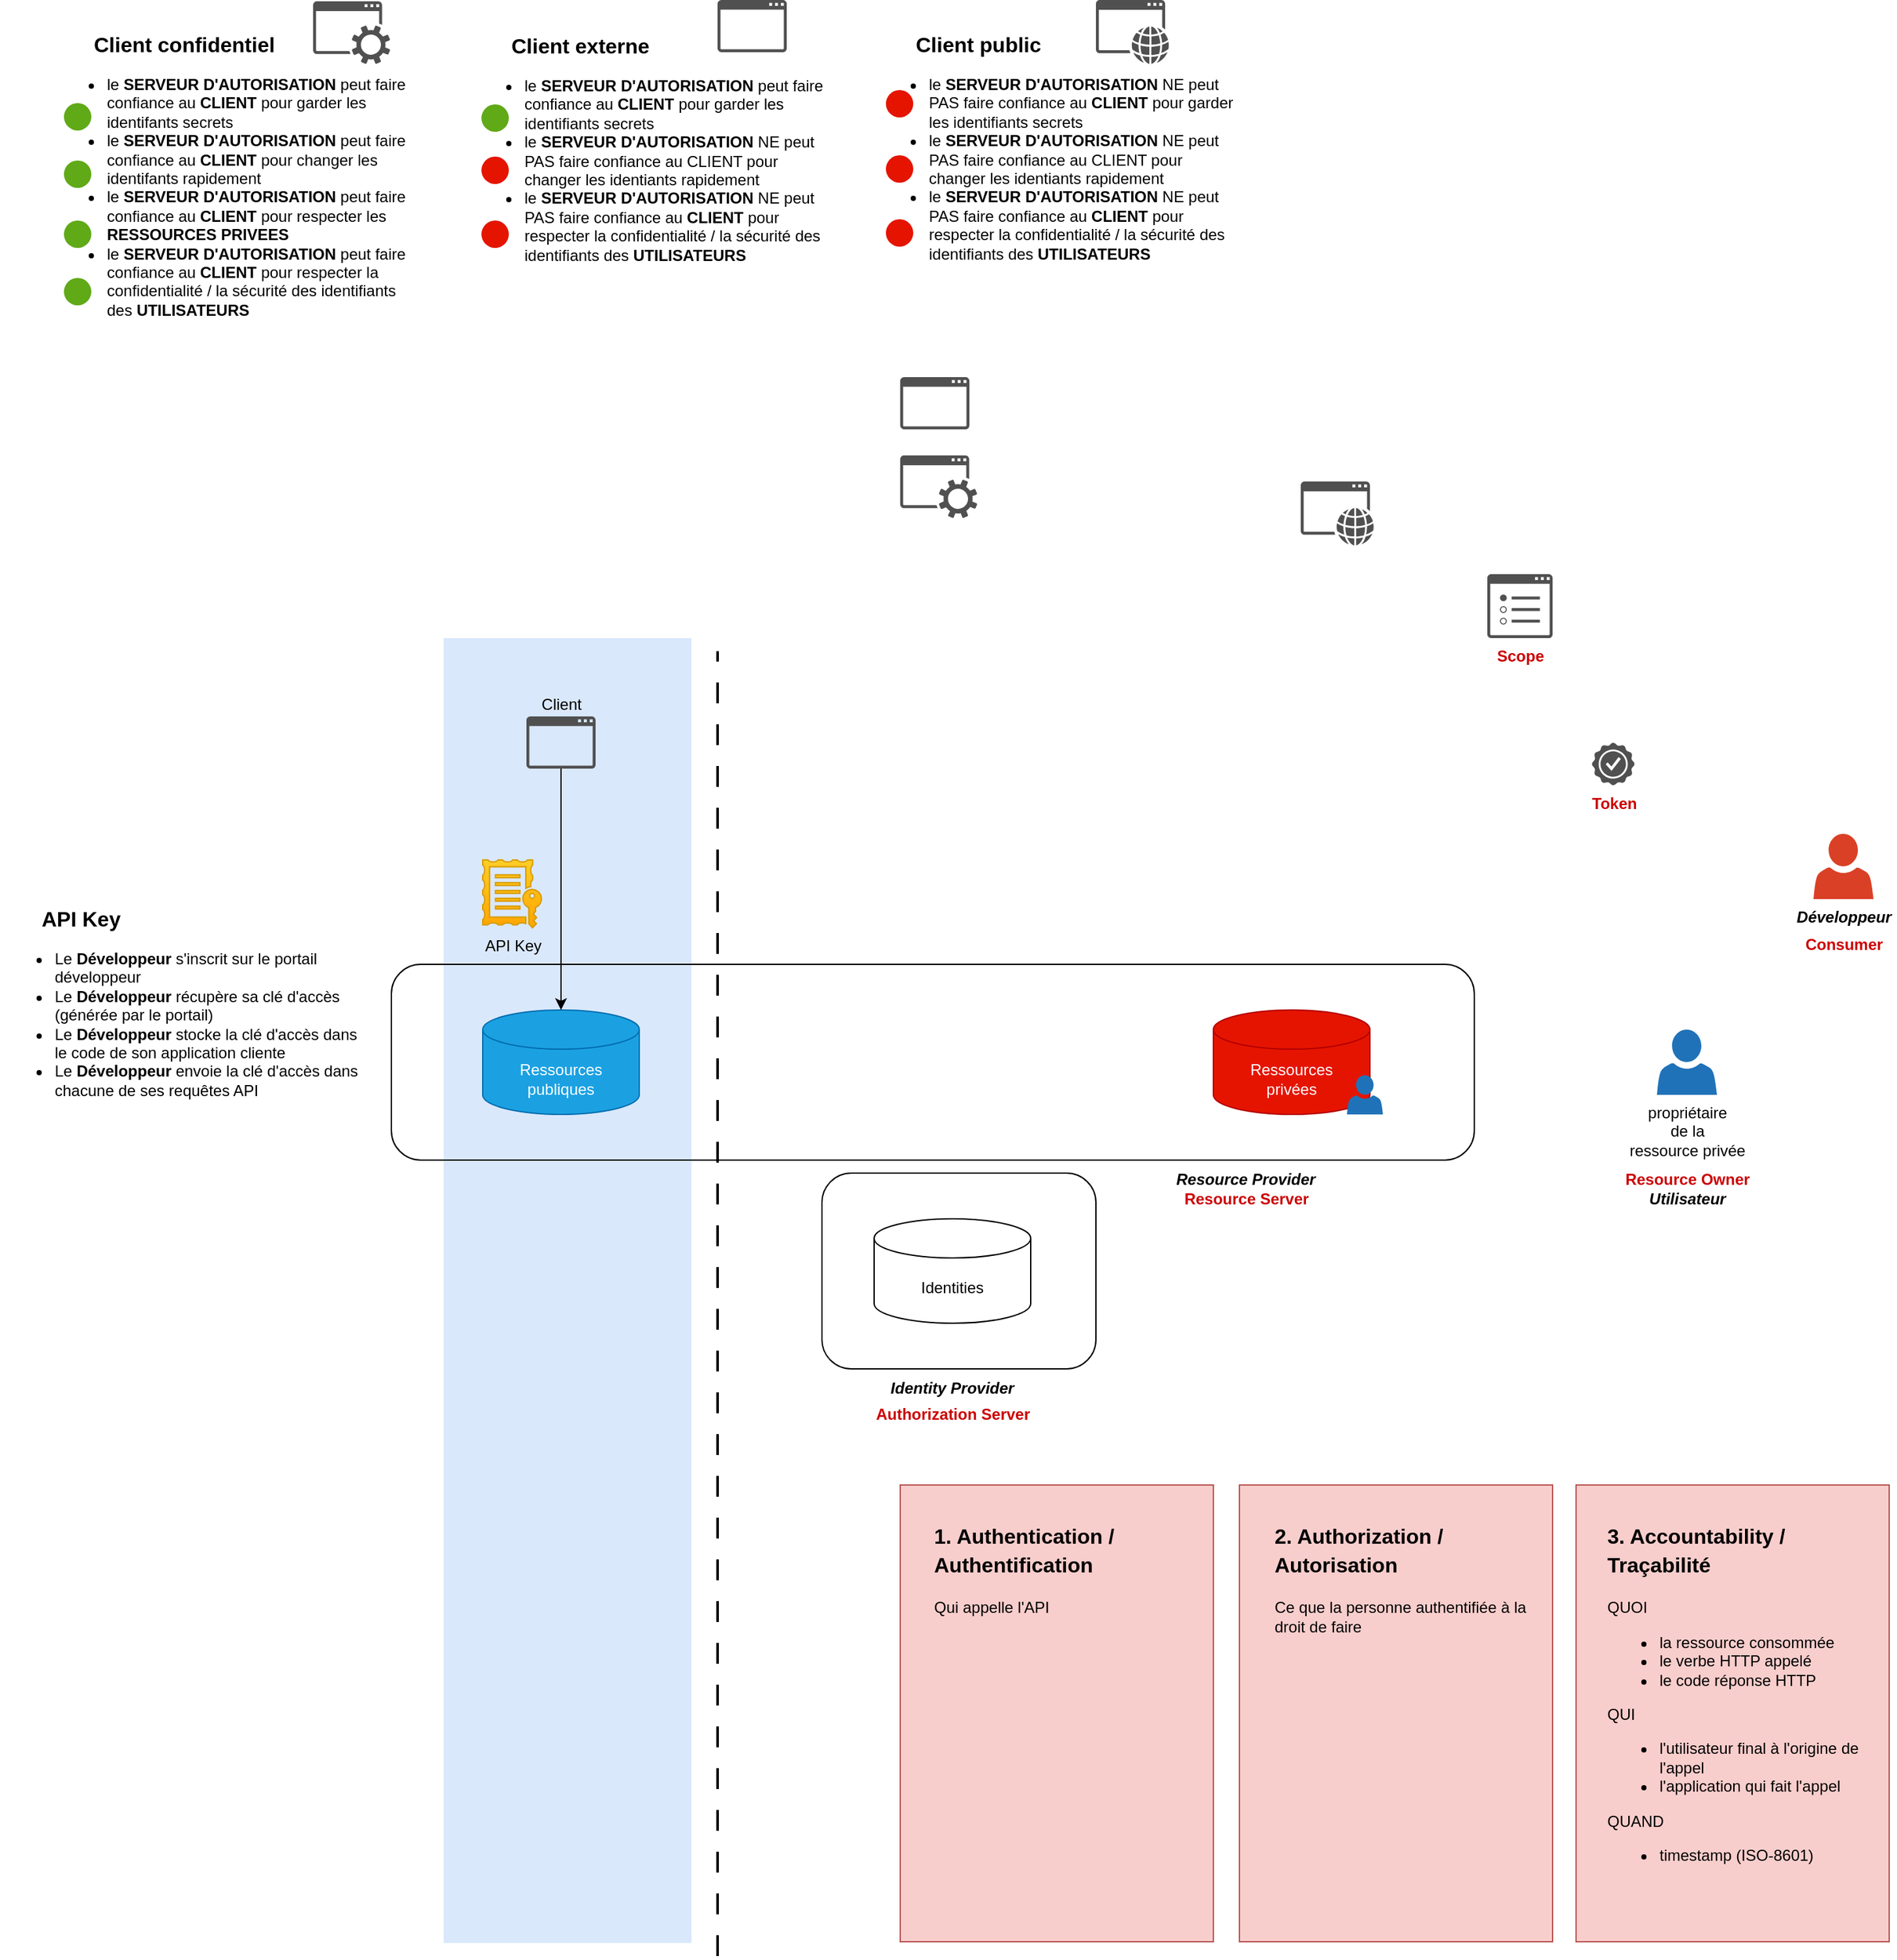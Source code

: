 <mxfile version="24.7.7">
  <diagram name="Page-1" id="TJ5gsJ8iWOW6bga7UIhC">
    <mxGraphModel dx="2203" dy="1935" grid="1" gridSize="10" guides="1" tooltips="1" connect="1" arrows="1" fold="1" page="1" pageScale="1" pageWidth="827" pageHeight="1169" math="0" shadow="0">
      <root>
        <mxCell id="0" />
        <mxCell id="1" parent="0" />
        <mxCell id="_Fe2m7hEjs8gQzXyp6RX-28" value="" style="rounded=0;whiteSpace=wrap;html=1;fillColor=#dae8fc;strokeColor=none;" vertex="1" parent="1">
          <mxGeometry x="-120" y="170" width="190" height="1000" as="geometry" />
        </mxCell>
        <mxCell id="_Fe2m7hEjs8gQzXyp6RX-23" value="" style="rounded=1;whiteSpace=wrap;html=1;" vertex="1" parent="1">
          <mxGeometry x="170" y="580" width="210" height="150" as="geometry" />
        </mxCell>
        <mxCell id="_Fe2m7hEjs8gQzXyp6RX-1" value="" style="rounded=1;whiteSpace=wrap;html=1;fillColor=none;" vertex="1" parent="1">
          <mxGeometry x="-160" y="420" width="830" height="150" as="geometry" />
        </mxCell>
        <mxCell id="_Fe2m7hEjs8gQzXyp6RX-2" value="&lt;div&gt;Ressources&lt;/div&gt;&lt;div&gt;publiques&lt;br&gt;&lt;/div&gt;" style="shape=cylinder3;whiteSpace=wrap;html=1;boundedLbl=1;backgroundOutline=1;size=15;fillColor=#1ba1e2;strokeColor=#006EAF;fontColor=#ffffff;" vertex="1" parent="1">
          <mxGeometry x="-90" y="455" width="120" height="80" as="geometry" />
        </mxCell>
        <mxCell id="_Fe2m7hEjs8gQzXyp6RX-3" value="&lt;div&gt;Ressources&lt;/div&gt;&lt;div&gt;privées&lt;br&gt;&lt;/div&gt;" style="shape=cylinder3;whiteSpace=wrap;html=1;boundedLbl=1;backgroundOutline=1;size=15;fillColor=#e51400;fontColor=#ffffff;strokeColor=#B20000;" vertex="1" parent="1">
          <mxGeometry x="470" y="455" width="120" height="80" as="geometry" />
        </mxCell>
        <mxCell id="_Fe2m7hEjs8gQzXyp6RX-5" value="&lt;div&gt;propriétaire&lt;/div&gt;&lt;div&gt;de la&lt;/div&gt;&lt;div&gt;ressource privée&lt;br&gt;&lt;/div&gt;" style="sketch=0;pointerEvents=1;shadow=0;dashed=0;html=1;strokeColor=none;fillColor=#2072B8;labelPosition=center;verticalLabelPosition=bottom;verticalAlign=top;outlineConnect=0;align=center;shape=mxgraph.office.users.user;" vertex="1" parent="1">
          <mxGeometry x="810" y="470" width="46" height="50" as="geometry" />
        </mxCell>
        <mxCell id="_Fe2m7hEjs8gQzXyp6RX-17" value="" style="group" vertex="1" connectable="0" parent="1">
          <mxGeometry x="230" y="819" width="758" height="350" as="geometry" />
        </mxCell>
        <mxCell id="_Fe2m7hEjs8gQzXyp6RX-13" value="" style="group" vertex="1" connectable="0" parent="_Fe2m7hEjs8gQzXyp6RX-17">
          <mxGeometry x="260" width="240" height="350" as="geometry" />
        </mxCell>
        <mxCell id="_Fe2m7hEjs8gQzXyp6RX-12" value="" style="rounded=0;whiteSpace=wrap;html=1;fillColor=#f8cecc;strokeColor=#b85450;" vertex="1" parent="_Fe2m7hEjs8gQzXyp6RX-13">
          <mxGeometry width="240" height="350" as="geometry" />
        </mxCell>
        <mxCell id="_Fe2m7hEjs8gQzXyp6RX-8" value="&lt;h1 style=&quot;margin-top: 0px; line-height: 80%;&quot;&gt;&lt;font style=&quot;font-size: 16px;&quot;&gt;2. Authorization / Autorisation&lt;/font&gt;&lt;br&gt;&lt;/h1&gt;&lt;p&gt;Ce que la personne authentifiée à la droit de faire&lt;br&gt;&lt;/p&gt;" style="text;html=1;whiteSpace=wrap;overflow=hidden;rounded=0;" vertex="1" parent="_Fe2m7hEjs8gQzXyp6RX-13">
          <mxGeometry x="25" y="20" width="200" height="120" as="geometry" />
        </mxCell>
        <mxCell id="_Fe2m7hEjs8gQzXyp6RX-14" value="" style="group" vertex="1" connectable="0" parent="_Fe2m7hEjs8gQzXyp6RX-17">
          <mxGeometry x="518" width="240" height="350" as="geometry" />
        </mxCell>
        <mxCell id="_Fe2m7hEjs8gQzXyp6RX-11" value="" style="rounded=0;whiteSpace=wrap;html=1;fillColor=#f8cecc;strokeColor=#b85450;" vertex="1" parent="_Fe2m7hEjs8gQzXyp6RX-14">
          <mxGeometry width="240" height="350" as="geometry" />
        </mxCell>
        <mxCell id="_Fe2m7hEjs8gQzXyp6RX-9" value="&lt;h1 style=&quot;margin-top: 0px; line-height: 80%;&quot;&gt;&lt;font style=&quot;font-size: 16px;&quot;&gt;3. Accountability / Traçabilité&lt;/font&gt;&lt;br&gt;&lt;/h1&gt;&lt;p&gt;QUOI&lt;/p&gt;&lt;ul&gt;&lt;li&gt;la ressource consommée&lt;/li&gt;&lt;li&gt;le verbe HTTP appelé&lt;/li&gt;&lt;li&gt;le code réponse HTTP&lt;/li&gt;&lt;/ul&gt;&lt;div&gt;QUI&lt;/div&gt;&lt;div&gt;&lt;ul&gt;&lt;li&gt;l&#39;utilisateur final à l&#39;origine de l&#39;appel&lt;/li&gt;&lt;li&gt;l&#39;application qui fait l&#39;appel&lt;/li&gt;&lt;/ul&gt;&lt;div&gt;QUAND&lt;/div&gt;&lt;div&gt;&lt;ul&gt;&lt;li&gt;timestamp (ISO-8601)&lt;br&gt;&lt;/li&gt;&lt;/ul&gt;&lt;/div&gt;&lt;/div&gt;" style="text;html=1;whiteSpace=wrap;overflow=hidden;rounded=0;" vertex="1" parent="_Fe2m7hEjs8gQzXyp6RX-14">
          <mxGeometry x="22" y="20" width="200" height="320" as="geometry" />
        </mxCell>
        <mxCell id="_Fe2m7hEjs8gQzXyp6RX-16" value="" style="group" vertex="1" connectable="0" parent="_Fe2m7hEjs8gQzXyp6RX-17">
          <mxGeometry width="240" height="350" as="geometry" />
        </mxCell>
        <mxCell id="_Fe2m7hEjs8gQzXyp6RX-15" value="" style="rounded=0;whiteSpace=wrap;html=1;fillColor=#f8cecc;strokeColor=#b85450;" vertex="1" parent="_Fe2m7hEjs8gQzXyp6RX-16">
          <mxGeometry width="240" height="350" as="geometry" />
        </mxCell>
        <mxCell id="_Fe2m7hEjs8gQzXyp6RX-7" value="&lt;h1 style=&quot;margin-top: 0px; line-height: 80%;&quot;&gt;&lt;font style=&quot;font-size: 16px;&quot;&gt;1. Authentication / Authentification&lt;/font&gt;&lt;br&gt;&lt;/h1&gt;&lt;p&gt;Qui appelle l&#39;API&lt;br&gt;&lt;/p&gt;" style="text;html=1;whiteSpace=wrap;overflow=hidden;rounded=0;" vertex="1" parent="_Fe2m7hEjs8gQzXyp6RX-16">
          <mxGeometry x="24" y="20" width="200" height="110" as="geometry" />
        </mxCell>
        <mxCell id="_Fe2m7hEjs8gQzXyp6RX-18" value="Resource Provider" style="text;html=1;align=center;verticalAlign=middle;whiteSpace=wrap;rounded=0;fontStyle=3" vertex="1" parent="1">
          <mxGeometry x="390" y="570" width="210" height="30" as="geometry" />
        </mxCell>
        <mxCell id="_Fe2m7hEjs8gQzXyp6RX-19" value="Développeur" style="sketch=0;pointerEvents=1;shadow=0;dashed=0;html=1;strokeColor=none;labelPosition=center;verticalLabelPosition=bottom;verticalAlign=top;outlineConnect=0;align=center;shape=mxgraph.office.users.user;fillColor=#DA4026;fontStyle=3" vertex="1" parent="1">
          <mxGeometry x="930" y="320" width="46" height="50" as="geometry" />
        </mxCell>
        <mxCell id="_Fe2m7hEjs8gQzXyp6RX-21" value="Identities" style="shape=cylinder3;whiteSpace=wrap;html=1;boundedLbl=1;backgroundOutline=1;size=15;" vertex="1" parent="1">
          <mxGeometry x="210" y="615" width="120" height="80" as="geometry" />
        </mxCell>
        <mxCell id="_Fe2m7hEjs8gQzXyp6RX-24" value="Identity Provider" style="text;html=1;align=center;verticalAlign=middle;whiteSpace=wrap;rounded=0;fontStyle=3" vertex="1" parent="1">
          <mxGeometry x="190" y="730" width="160" height="30" as="geometry" />
        </mxCell>
        <mxCell id="_Fe2m7hEjs8gQzXyp6RX-25" value="Client" style="sketch=0;pointerEvents=1;shadow=0;dashed=0;html=1;strokeColor=none;fillColor=#505050;labelPosition=center;verticalLabelPosition=top;verticalAlign=bottom;outlineConnect=0;align=center;shape=mxgraph.office.concepts.application_generic;fontStyle=0;fontColor=#000000;" vertex="1" parent="1">
          <mxGeometry x="-56.5" y="230" width="53" height="40" as="geometry" />
        </mxCell>
        <mxCell id="_Fe2m7hEjs8gQzXyp6RX-27" value="" style="endArrow=none;dashed=1;html=1;rounded=0;strokeWidth=2;dashPattern=8 8;" edge="1" parent="1">
          <mxGeometry width="50" height="50" relative="1" as="geometry">
            <mxPoint x="90" y="1180" as="sourcePoint" />
            <mxPoint x="90" y="180" as="targetPoint" />
          </mxGeometry>
        </mxCell>
        <mxCell id="_Fe2m7hEjs8gQzXyp6RX-29" value="" style="endArrow=classic;html=1;rounded=0;" edge="1" parent="1" source="_Fe2m7hEjs8gQzXyp6RX-25" target="_Fe2m7hEjs8gQzXyp6RX-2">
          <mxGeometry width="50" height="50" relative="1" as="geometry">
            <mxPoint x="420" y="590" as="sourcePoint" />
            <mxPoint x="470" y="540" as="targetPoint" />
          </mxGeometry>
        </mxCell>
        <mxCell id="_Fe2m7hEjs8gQzXyp6RX-32" value="API Key" style="sketch=0;pointerEvents=1;shadow=0;dashed=0;html=1;strokeColor=#d79b00;fillColor=#ffcd28;labelPosition=center;verticalLabelPosition=bottom;verticalAlign=top;outlineConnect=0;align=center;shape=mxgraph.office.concepts.license;gradientColor=#ffa500;" vertex="1" parent="1">
          <mxGeometry x="-90" y="340" width="45" height="52" as="geometry" />
        </mxCell>
        <mxCell id="_Fe2m7hEjs8gQzXyp6RX-36" value="" style="group" vertex="1" connectable="0" parent="1">
          <mxGeometry x="-460" y="370" width="280" height="170" as="geometry" />
        </mxCell>
        <mxCell id="_Fe2m7hEjs8gQzXyp6RX-34" value="API Key" style="text;html=1;align=left;verticalAlign=middle;whiteSpace=wrap;rounded=0;fontSize=16;fontStyle=1" vertex="1" parent="_Fe2m7hEjs8gQzXyp6RX-36">
          <mxGeometry x="30" width="110" height="30" as="geometry" />
        </mxCell>
        <mxCell id="_Fe2m7hEjs8gQzXyp6RX-35" value="&lt;ul&gt;&lt;li&gt;Le &lt;b&gt;Développeur&lt;/b&gt; s&#39;inscrit sur le portail développeur&lt;/li&gt;&lt;li&gt;Le &lt;b&gt;Développeur&lt;/b&gt; récupère sa clé d&#39;accès (générée par le portail)&lt;/li&gt;&lt;li&gt;Le &lt;b&gt;Développeur&lt;/b&gt; stocke la clé d&#39;accès dans le code de son application cliente&lt;/li&gt;&lt;li&gt;Le &lt;b&gt;Développeur&lt;/b&gt; envoie la clé d&#39;accès dans chacune de ses requêtes API&lt;br&gt;&lt;/li&gt;&lt;/ul&gt;" style="text;html=1;align=left;verticalAlign=top;whiteSpace=wrap;rounded=0;" vertex="1" parent="_Fe2m7hEjs8gQzXyp6RX-36">
          <mxGeometry y="20" width="280" height="150" as="geometry" />
        </mxCell>
        <mxCell id="_Fe2m7hEjs8gQzXyp6RX-37" value="&lt;b&gt;&lt;font color=&quot;#cc0000&quot;&gt;Resource Owner&lt;br&gt;&lt;/font&gt;&lt;/b&gt;" style="text;html=1;align=center;verticalAlign=middle;resizable=0;points=[];autosize=1;strokeColor=none;fillColor=none;" vertex="1" parent="1">
          <mxGeometry x="773" y="570" width="120" height="30" as="geometry" />
        </mxCell>
        <mxCell id="_Fe2m7hEjs8gQzXyp6RX-38" value="&lt;b&gt;&lt;font color=&quot;#cc0000&quot;&gt;Resource Server&lt;br&gt;&lt;/font&gt;&lt;/b&gt;" style="text;html=1;align=center;verticalAlign=middle;resizable=0;points=[];autosize=1;strokeColor=none;fillColor=none;" vertex="1" parent="1">
          <mxGeometry x="435" y="585" width="120" height="30" as="geometry" />
        </mxCell>
        <mxCell id="_Fe2m7hEjs8gQzXyp6RX-41" value="&lt;b&gt;&lt;font color=&quot;#cc0000&quot;&gt;Consumer&lt;/font&gt;&lt;/b&gt;" style="text;html=1;align=center;verticalAlign=middle;resizable=0;points=[];autosize=1;strokeColor=none;fillColor=none;" vertex="1" parent="1">
          <mxGeometry x="913" y="390" width="80" height="30" as="geometry" />
        </mxCell>
        <mxCell id="_Fe2m7hEjs8gQzXyp6RX-46" value="&lt;b&gt;&lt;i&gt;Utilisateur&lt;/i&gt;&lt;/b&gt;" style="text;html=1;align=center;verticalAlign=middle;resizable=0;points=[];autosize=1;strokeColor=none;fillColor=none;" vertex="1" parent="1">
          <mxGeometry x="793" y="585" width="80" height="30" as="geometry" />
        </mxCell>
        <mxCell id="_Fe2m7hEjs8gQzXyp6RX-47" value="Token" style="sketch=0;pointerEvents=1;shadow=0;dashed=0;html=1;strokeColor=none;fillColor=#505050;labelPosition=center;verticalLabelPosition=bottom;verticalAlign=top;outlineConnect=0;align=center;shape=mxgraph.office.concepts.best_practices;aspect=fixed;fontStyle=1;fontColor=#CC0000;" vertex="1" parent="1">
          <mxGeometry x="760" y="250" width="33" height="33" as="geometry" />
        </mxCell>
        <mxCell id="_Fe2m7hEjs8gQzXyp6RX-48" value="Scope" style="sketch=0;pointerEvents=1;shadow=0;dashed=0;html=1;strokeColor=none;fillColor=#505050;labelPosition=center;verticalLabelPosition=bottom;verticalAlign=top;outlineConnect=0;align=center;shape=mxgraph.office.concepts.properties;fontStyle=1;fontColor=#CC0000;" vertex="1" parent="1">
          <mxGeometry x="680" y="121" width="50" height="49" as="geometry" />
        </mxCell>
        <mxCell id="_Fe2m7hEjs8gQzXyp6RX-49" value="" style="sketch=0;pointerEvents=1;shadow=0;dashed=0;html=1;strokeColor=none;fillColor=#505050;labelPosition=center;verticalLabelPosition=bottom;verticalAlign=top;outlineConnect=0;align=center;shape=mxgraph.office.concepts.application_generic;fontStyle=1;fontColor=#CC0000;" vertex="1" parent="1">
          <mxGeometry x="230" y="-30" width="53" height="40" as="geometry" />
        </mxCell>
        <mxCell id="_Fe2m7hEjs8gQzXyp6RX-51" value="" style="sketch=0;pointerEvents=1;shadow=0;dashed=0;html=1;strokeColor=none;fillColor=#505050;labelPosition=center;verticalLabelPosition=bottom;verticalAlign=top;outlineConnect=0;align=center;shape=mxgraph.office.concepts.application_web;fontColor=#CC0000;fontStyle=1" vertex="1" parent="1">
          <mxGeometry x="537" y="50" width="56" height="49" as="geometry" />
        </mxCell>
        <mxCell id="_Fe2m7hEjs8gQzXyp6RX-52" value="" style="sketch=0;pointerEvents=1;shadow=0;dashed=0;html=1;strokeColor=none;fillColor=#505050;labelPosition=center;verticalLabelPosition=bottom;verticalAlign=top;outlineConnect=0;align=center;shape=mxgraph.office.concepts.service_application;fontColor=#CC0000;fontStyle=1" vertex="1" parent="1">
          <mxGeometry x="230" y="30" width="59" height="48" as="geometry" />
        </mxCell>
        <mxCell id="_Fe2m7hEjs8gQzXyp6RX-53" value="" style="group" vertex="1" connectable="0" parent="1">
          <mxGeometry x="-420" y="-300" width="280" height="171" as="geometry" />
        </mxCell>
        <mxCell id="_Fe2m7hEjs8gQzXyp6RX-54" value="Client confidentiel" style="text;html=1;align=left;verticalAlign=middle;whiteSpace=wrap;rounded=0;fontSize=16;fontStyle=1" vertex="1" parent="_Fe2m7hEjs8gQzXyp6RX-53">
          <mxGeometry x="30" width="180" height="30" as="geometry" />
        </mxCell>
        <mxCell id="_Fe2m7hEjs8gQzXyp6RX-55" value="&lt;ul&gt;&lt;li&gt;le &lt;b&gt;SERVEUR D&#39;AUTORISATION&lt;/b&gt; peut faire confiance au &lt;b&gt;CLIENT&lt;/b&gt; pour garder les identifants secrets&lt;/li&gt;&lt;li&gt;le &lt;b&gt;SERVEUR D&#39;AUTORISATION&lt;/b&gt; peut faire confiance au &lt;b&gt;CLIENT&lt;/b&gt; pour changer les identifants rapidement&lt;br&gt;&lt;/li&gt;&lt;li&gt;le &lt;b&gt;SERVEUR D&#39;AUTORISATION&lt;/b&gt; peut faire confiance au &lt;b&gt;CLIENT&lt;/b&gt; pour respecter les &lt;b&gt;RESSOURCES PRIVEES&lt;/b&gt;&lt;br&gt;&lt;/li&gt;&lt;li&gt;le &lt;b&gt;SERVEUR D&#39;AUTORISATION&lt;/b&gt; peut faire confiance au &lt;b&gt;CLIENT&lt;/b&gt; pour respecter la confidentialité / la sécurité des identifiants des &lt;b&gt;UTILISATEURS&lt;/b&gt;&lt;br&gt;&lt;/li&gt;&lt;/ul&gt;" style="text;html=1;align=left;verticalAlign=top;whiteSpace=wrap;rounded=0;" vertex="1" parent="_Fe2m7hEjs8gQzXyp6RX-53">
          <mxGeometry y="20" width="280" height="150" as="geometry" />
        </mxCell>
        <mxCell id="_Fe2m7hEjs8gQzXyp6RX-72" value="" style="ellipse;whiteSpace=wrap;html=1;aspect=fixed;fillColor=#60a917;fontColor=#ffffff;strokeColor=none;" vertex="1" parent="_Fe2m7hEjs8gQzXyp6RX-53">
          <mxGeometry x="9" y="60" width="21" height="21" as="geometry" />
        </mxCell>
        <mxCell id="_Fe2m7hEjs8gQzXyp6RX-73" value="" style="ellipse;whiteSpace=wrap;html=1;aspect=fixed;fillColor=#60a917;fontColor=#ffffff;strokeColor=none;" vertex="1" parent="_Fe2m7hEjs8gQzXyp6RX-53">
          <mxGeometry x="9" y="194" width="21" height="21" as="geometry" />
        </mxCell>
        <mxCell id="_Fe2m7hEjs8gQzXyp6RX-74" value="" style="ellipse;whiteSpace=wrap;html=1;aspect=fixed;fillColor=#60a917;fontColor=#ffffff;strokeColor=none;" vertex="1" parent="_Fe2m7hEjs8gQzXyp6RX-53">
          <mxGeometry x="9" y="104" width="21" height="21" as="geometry" />
        </mxCell>
        <mxCell id="_Fe2m7hEjs8gQzXyp6RX-65" value="" style="ellipse;whiteSpace=wrap;html=1;aspect=fixed;fillColor=#60a917;fontColor=#ffffff;strokeColor=none;" vertex="1" parent="_Fe2m7hEjs8gQzXyp6RX-53">
          <mxGeometry x="9" y="150" width="21" height="21" as="geometry" />
        </mxCell>
        <mxCell id="_Fe2m7hEjs8gQzXyp6RX-75" value="" style="sketch=0;pointerEvents=1;shadow=0;dashed=0;html=1;strokeColor=none;fillColor=#505050;labelPosition=center;verticalLabelPosition=bottom;verticalAlign=top;outlineConnect=0;align=center;shape=mxgraph.office.concepts.service_application;" vertex="1" parent="_Fe2m7hEjs8gQzXyp6RX-53">
          <mxGeometry x="200" y="-18" width="59" height="48" as="geometry" />
        </mxCell>
        <mxCell id="_Fe2m7hEjs8gQzXyp6RX-56" value="" style="group" vertex="1" connectable="0" parent="1">
          <mxGeometry x="-100" y="-299" width="280" height="170" as="geometry" />
        </mxCell>
        <mxCell id="_Fe2m7hEjs8gQzXyp6RX-57" value="Client externe" style="text;html=1;align=left;verticalAlign=middle;whiteSpace=wrap;rounded=0;fontSize=16;fontStyle=1" vertex="1" parent="_Fe2m7hEjs8gQzXyp6RX-56">
          <mxGeometry x="30" width="180" height="30" as="geometry" />
        </mxCell>
        <mxCell id="_Fe2m7hEjs8gQzXyp6RX-58" value="&lt;ul&gt;&lt;li&gt;le &lt;b&gt;SERVEUR D&#39;AUTORISATION&lt;/b&gt; peut faire confiance au &lt;b&gt;CLIENT&lt;/b&gt; pour garder les identifiants secrets&lt;br&gt;&lt;/li&gt;&lt;li&gt;le &lt;b&gt;SERVEUR D&#39;AUTORISATION&lt;/b&gt; NE peut PAS faire confiance au CLIENT pour changer les identiants rapidement&lt;br&gt;&lt;/li&gt;&lt;li&gt;le &lt;b&gt;SERVEUR D&#39;AUTORISATION&lt;/b&gt; NE peut PAS faire confiance au &lt;b&gt;CLIENT&lt;/b&gt; pour respecter la confidentialité / la sécurité des identifiants des &lt;b&gt;UTILISATEURS&lt;/b&gt;&lt;br&gt;&lt;/li&gt;&lt;/ul&gt;" style="text;html=1;align=left;verticalAlign=top;whiteSpace=wrap;rounded=0;" vertex="1" parent="_Fe2m7hEjs8gQzXyp6RX-56">
          <mxGeometry y="20" width="280" height="150" as="geometry" />
        </mxCell>
        <mxCell id="_Fe2m7hEjs8gQzXyp6RX-69" value="" style="ellipse;whiteSpace=wrap;html=1;aspect=fixed;fillColor=#e51400;fontColor=#ffffff;strokeColor=none;" vertex="1" parent="_Fe2m7hEjs8gQzXyp6RX-56">
          <mxGeometry x="9" y="100" width="21" height="21" as="geometry" />
        </mxCell>
        <mxCell id="_Fe2m7hEjs8gQzXyp6RX-70" value="" style="ellipse;whiteSpace=wrap;html=1;aspect=fixed;fillColor=#e51400;fontColor=#ffffff;strokeColor=none;" vertex="1" parent="_Fe2m7hEjs8gQzXyp6RX-56">
          <mxGeometry x="9" y="149" width="21" height="21" as="geometry" />
        </mxCell>
        <mxCell id="_Fe2m7hEjs8gQzXyp6RX-71" value="" style="ellipse;whiteSpace=wrap;html=1;aspect=fixed;fillColor=#60a917;fontColor=#ffffff;strokeColor=none;" vertex="1" parent="_Fe2m7hEjs8gQzXyp6RX-56">
          <mxGeometry x="9" y="60" width="21" height="21" as="geometry" />
        </mxCell>
        <mxCell id="_Fe2m7hEjs8gQzXyp6RX-76" value="" style="sketch=0;pointerEvents=1;shadow=0;dashed=0;html=1;strokeColor=none;fillColor=#505050;labelPosition=center;verticalLabelPosition=bottom;verticalAlign=top;outlineConnect=0;align=center;shape=mxgraph.office.concepts.application_generic;" vertex="1" parent="_Fe2m7hEjs8gQzXyp6RX-56">
          <mxGeometry x="190" y="-20" width="53" height="40" as="geometry" />
        </mxCell>
        <mxCell id="_Fe2m7hEjs8gQzXyp6RX-59" value="" style="group" vertex="1" connectable="0" parent="1">
          <mxGeometry x="210" y="-300" width="280" height="170" as="geometry" />
        </mxCell>
        <mxCell id="_Fe2m7hEjs8gQzXyp6RX-60" value="Client public" style="text;html=1;align=left;verticalAlign=middle;whiteSpace=wrap;rounded=0;fontSize=16;fontStyle=1" vertex="1" parent="_Fe2m7hEjs8gQzXyp6RX-59">
          <mxGeometry x="30" width="180" height="30" as="geometry" />
        </mxCell>
        <mxCell id="_Fe2m7hEjs8gQzXyp6RX-61" value="&lt;ul&gt;&lt;li&gt;le &lt;b&gt;SERVEUR D&#39;AUTORISATION&lt;/b&gt; NE peut PAS faire confiance au &lt;b&gt;CLIENT&lt;/b&gt; pour garder les identifiants secrets&lt;br&gt;&lt;/li&gt;&lt;li&gt;le &lt;b&gt;SERVEUR D&#39;AUTORISATION&lt;/b&gt; NE peut PAS faire confiance au CLIENT pour changer les identiants rapidement&lt;br&gt;&lt;/li&gt;&lt;li&gt;le &lt;b&gt;SERVEUR D&#39;AUTORISATION&lt;/b&gt; NE peut PAS faire confiance au &lt;b&gt;CLIENT&lt;/b&gt; pour respecter la confidentialité / la sécurité des identifiants des &lt;b&gt;UTILISATEURS&lt;/b&gt;&lt;br&gt;&lt;/li&gt;&lt;/ul&gt;" style="text;html=1;align=left;verticalAlign=top;whiteSpace=wrap;rounded=0;" vertex="1" parent="_Fe2m7hEjs8gQzXyp6RX-59">
          <mxGeometry y="20" width="280" height="150" as="geometry" />
        </mxCell>
        <mxCell id="_Fe2m7hEjs8gQzXyp6RX-66" value="" style="ellipse;whiteSpace=wrap;html=1;aspect=fixed;fillColor=#e51400;fontColor=#ffffff;strokeColor=none;" vertex="1" parent="_Fe2m7hEjs8gQzXyp6RX-59">
          <mxGeometry x="9" y="50" width="21" height="21" as="geometry" />
        </mxCell>
        <mxCell id="_Fe2m7hEjs8gQzXyp6RX-67" value="" style="ellipse;whiteSpace=wrap;html=1;aspect=fixed;fillColor=#e51400;fontColor=#ffffff;strokeColor=none;" vertex="1" parent="_Fe2m7hEjs8gQzXyp6RX-59">
          <mxGeometry x="9" y="100" width="21" height="21" as="geometry" />
        </mxCell>
        <mxCell id="_Fe2m7hEjs8gQzXyp6RX-68" value="" style="ellipse;whiteSpace=wrap;html=1;aspect=fixed;fillColor=#e51400;fontColor=#ffffff;strokeColor=none;" vertex="1" parent="_Fe2m7hEjs8gQzXyp6RX-59">
          <mxGeometry x="9" y="149" width="21" height="21" as="geometry" />
        </mxCell>
        <mxCell id="_Fe2m7hEjs8gQzXyp6RX-77" value="" style="sketch=0;pointerEvents=1;shadow=0;dashed=0;html=1;strokeColor=none;fillColor=#505050;labelPosition=center;verticalLabelPosition=bottom;verticalAlign=top;outlineConnect=0;align=center;shape=mxgraph.office.concepts.application_web;" vertex="1" parent="_Fe2m7hEjs8gQzXyp6RX-59">
          <mxGeometry x="170" y="-19" width="56" height="49" as="geometry" />
        </mxCell>
        <mxCell id="_Fe2m7hEjs8gQzXyp6RX-78" value="" style="sketch=0;pointerEvents=1;shadow=0;dashed=0;html=1;strokeColor=none;labelPosition=center;verticalLabelPosition=bottom;verticalAlign=top;outlineConnect=0;align=center;shape=mxgraph.office.users.user;fillColor=#2072B8;aspect=fixed;" vertex="1" parent="1">
          <mxGeometry x="572.4" y="505" width="27.6" height="30" as="geometry" />
        </mxCell>
        <mxCell id="_Fe2m7hEjs8gQzXyp6RX-79" value="&lt;font color=&quot;#cc0000&quot;&gt;Authorization Server&lt;br&gt;&lt;/font&gt;" style="text;html=1;align=center;verticalAlign=middle;resizable=0;points=[];autosize=1;strokeColor=none;fillColor=none;fontStyle=1" vertex="1" parent="1">
          <mxGeometry x="205" y="750" width="130" height="30" as="geometry" />
        </mxCell>
      </root>
    </mxGraphModel>
  </diagram>
</mxfile>
